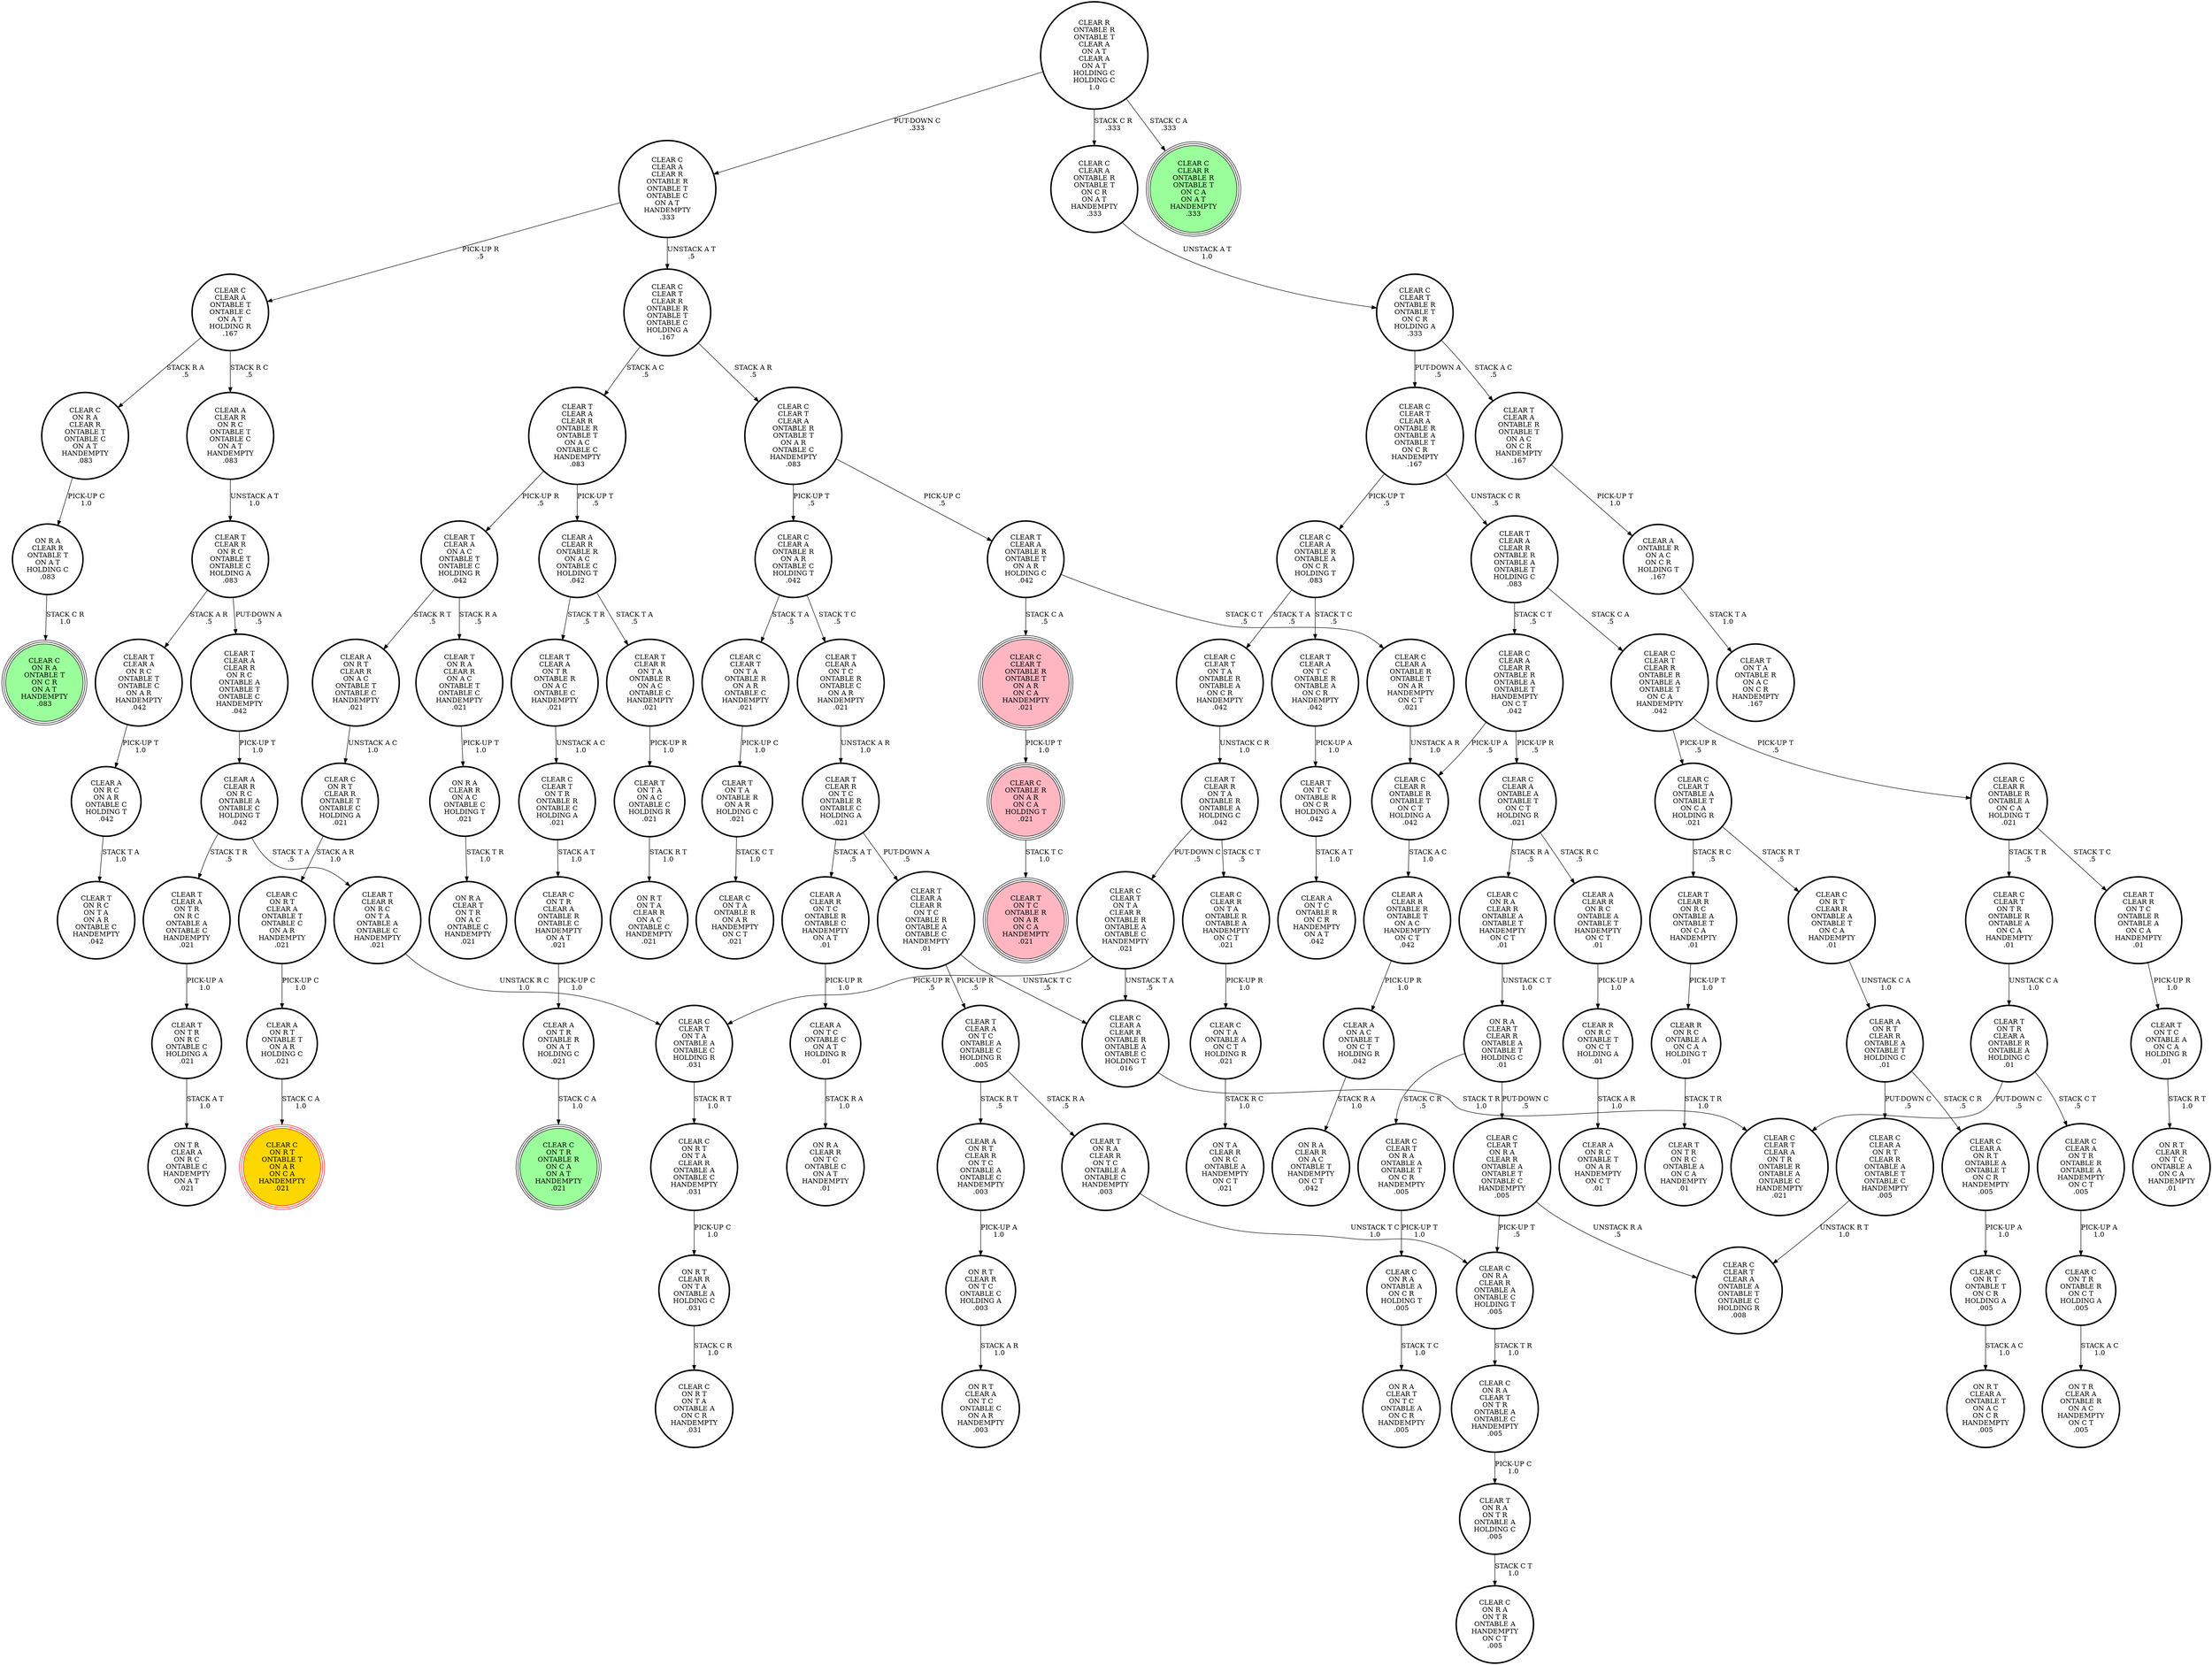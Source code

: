 digraph {
"CLEAR T\nON T A\nONTABLE R\nON A R\nHOLDING C\n.021\n" -> "CLEAR C\nON T A\nONTABLE R\nON A R\nHANDEMPTY\nON C T\n.021\n"[label="STACK C T\n1.0\n"];
"CLEAR C\nCLEAR A\nONTABLE R\nON A R\nONTABLE C\nHOLDING T\n.042\n" -> "CLEAR T\nCLEAR A\nON T C\nONTABLE R\nONTABLE C\nON A R\nHANDEMPTY\n.021\n"[label="STACK T C\n.5\n"];
"CLEAR C\nCLEAR A\nONTABLE R\nON A R\nONTABLE C\nHOLDING T\n.042\n" -> "CLEAR C\nCLEAR T\nON T A\nONTABLE R\nON A R\nONTABLE C\nHANDEMPTY\n.021\n"[label="STACK T A\n.5\n"];
"CLEAR C\nCLEAR T\nCLEAR R\nONTABLE R\nONTABLE A\nONTABLE T\nON C A\nHANDEMPTY\n.042\n" -> "CLEAR C\nCLEAR R\nONTABLE R\nONTABLE A\nON C A\nHOLDING T\n.021\n"[label="PICK-UP T\n.5\n"];
"CLEAR C\nCLEAR T\nCLEAR R\nONTABLE R\nONTABLE A\nONTABLE T\nON C A\nHANDEMPTY\n.042\n" -> "CLEAR C\nCLEAR T\nONTABLE A\nONTABLE T\nON C A\nHOLDING R\n.021\n"[label="PICK-UP R\n.5\n"];
"CLEAR T\nCLEAR A\nCLEAR R\nONTABLE R\nONTABLE T\nON A C\nONTABLE C\nHANDEMPTY\n.083\n" -> "CLEAR T\nCLEAR A\nON A C\nONTABLE T\nONTABLE C\nHOLDING R\n.042\n"[label="PICK-UP R\n.5\n"];
"CLEAR T\nCLEAR A\nCLEAR R\nONTABLE R\nONTABLE T\nON A C\nONTABLE C\nHANDEMPTY\n.083\n" -> "CLEAR A\nCLEAR R\nONTABLE R\nON A C\nONTABLE C\nHOLDING T\n.042\n"[label="PICK-UP T\n.5\n"];
"CLEAR T\nCLEAR A\nCLEAR R\nON R C\nONTABLE A\nONTABLE T\nONTABLE C\nHANDEMPTY\n.042\n" -> "CLEAR A\nCLEAR R\nON R C\nONTABLE A\nONTABLE C\nHOLDING T\n.042\n"[label="PICK-UP T\n1.0\n"];
"CLEAR T\nCLEAR A\nON T C\nONTABLE R\nONTABLE C\nON A R\nHANDEMPTY\n.021\n" -> "CLEAR T\nCLEAR R\nON T C\nONTABLE R\nONTABLE C\nHOLDING A\n.021\n"[label="UNSTACK A R\n1.0\n"];
"CLEAR C\nCLEAR A\nCLEAR R\nONTABLE R\nONTABLE A\nONTABLE T\nHANDEMPTY\nON C T\n.042\n" -> "CLEAR C\nCLEAR A\nONTABLE A\nONTABLE T\nON C T\nHOLDING R\n.021\n"[label="PICK-UP R\n.5\n"];
"CLEAR C\nCLEAR A\nCLEAR R\nONTABLE R\nONTABLE A\nONTABLE T\nHANDEMPTY\nON C T\n.042\n" -> "CLEAR C\nCLEAR R\nONTABLE R\nONTABLE T\nON C T\nHOLDING A\n.042\n"[label="PICK-UP A\n.5\n"];
"CLEAR T\nON R A\nCLEAR R\nON A C\nONTABLE T\nONTABLE C\nHANDEMPTY\n.021\n" -> "ON R A\nCLEAR R\nON A C\nONTABLE C\nHOLDING T\n.021\n"[label="PICK-UP T\n1.0\n"];
"CLEAR C\nCLEAR A\nON T R\nONTABLE R\nONTABLE A\nHANDEMPTY\nON C T\n.005\n" -> "CLEAR C\nON T R\nONTABLE R\nON C T\nHOLDING A\n.005\n"[label="PICK-UP A\n1.0\n"];
"CLEAR C\nCLEAR T\nON T R\nONTABLE R\nONTABLE C\nHOLDING A\n.021\n" -> "CLEAR C\nON T R\nCLEAR A\nONTABLE R\nONTABLE C\nHANDEMPTY\nON A T\n.021\n"[label="STACK A T\n1.0\n"];
"CLEAR C\nON R T\nCLEAR R\nONTABLE T\nONTABLE C\nHOLDING A\n.021\n" -> "CLEAR C\nON R T\nCLEAR A\nONTABLE T\nONTABLE C\nON A R\nHANDEMPTY\n.021\n"[label="STACK A R\n1.0\n"];
"CLEAR T\nCLEAR A\nON A C\nONTABLE T\nONTABLE C\nHOLDING R\n.042\n" -> "CLEAR T\nON R A\nCLEAR R\nON A C\nONTABLE T\nONTABLE C\nHANDEMPTY\n.021\n"[label="STACK R A\n.5\n"];
"CLEAR T\nCLEAR A\nON A C\nONTABLE T\nONTABLE C\nHOLDING R\n.042\n" -> "CLEAR A\nON R T\nCLEAR R\nON A C\nONTABLE T\nONTABLE C\nHANDEMPTY\n.021\n"[label="STACK R T\n.5\n"];
"CLEAR C\nCLEAR T\nCLEAR R\nONTABLE R\nONTABLE T\nONTABLE C\nHOLDING A\n.167\n" -> "CLEAR T\nCLEAR A\nCLEAR R\nONTABLE R\nONTABLE T\nON A C\nONTABLE C\nHANDEMPTY\n.083\n"[label="STACK A C\n.5\n"];
"CLEAR C\nCLEAR T\nCLEAR R\nONTABLE R\nONTABLE T\nONTABLE C\nHOLDING A\n.167\n" -> "CLEAR C\nCLEAR T\nCLEAR A\nONTABLE R\nONTABLE T\nON A R\nONTABLE C\nHANDEMPTY\n.083\n"[label="STACK A R\n.5\n"];
"CLEAR R\nONTABLE R\nONTABLE T\nCLEAR A\nON A T\nCLEAR A\nON A T\nHOLDING C\nHOLDING C\n1.0\n" -> "CLEAR C\nCLEAR R\nONTABLE R\nONTABLE T\nON C A\nON A T\nHANDEMPTY\n.333\n"[label="STACK C A\n.333\n"];
"CLEAR R\nONTABLE R\nONTABLE T\nCLEAR A\nON A T\nCLEAR A\nON A T\nHOLDING C\nHOLDING C\n1.0\n" -> "CLEAR C\nCLEAR A\nCLEAR R\nONTABLE R\nONTABLE T\nONTABLE C\nON A T\nHANDEMPTY\n.333\n"[label="PUT-DOWN C\n.333\n"];
"CLEAR R\nONTABLE R\nONTABLE T\nCLEAR A\nON A T\nCLEAR A\nON A T\nHOLDING C\nHOLDING C\n1.0\n" -> "CLEAR C\nCLEAR A\nONTABLE R\nONTABLE T\nON C R\nON A T\nHANDEMPTY\n.333\n"[label="STACK C R\n.333\n"];
"CLEAR A\nON R T\nCLEAR R\nON A C\nONTABLE T\nONTABLE C\nHANDEMPTY\n.021\n" -> "CLEAR C\nON R T\nCLEAR R\nONTABLE T\nONTABLE C\nHOLDING A\n.021\n"[label="UNSTACK A C\n1.0\n"];
"CLEAR C\nCLEAR T\nONTABLE R\nONTABLE T\nON A R\nON C A\nHANDEMPTY\n.021\n" -> "CLEAR C\nONTABLE R\nON A R\nON C A\nHOLDING T\n.021\n"[label="PICK-UP T\n1.0\n"];
"CLEAR T\nCLEAR A\nON T C\nONTABLE R\nONTABLE A\nON C R\nHANDEMPTY\n.042\n" -> "CLEAR T\nON T C\nONTABLE R\nON C R\nHOLDING A\n.042\n"[label="PICK-UP A\n1.0\n"];
"CLEAR A\nON A C\nONTABLE T\nON C T\nHOLDING R\n.042\n" -> "ON R A\nCLEAR R\nON A C\nONTABLE T\nHANDEMPTY\nON C T\n.042\n"[label="STACK R A\n1.0\n"];
"CLEAR C\nCLEAR T\nON T A\nONTABLE R\nONTABLE A\nON C R\nHANDEMPTY\n.042\n" -> "CLEAR T\nCLEAR R\nON T A\nONTABLE R\nONTABLE A\nHOLDING C\n.042\n"[label="UNSTACK C R\n1.0\n"];
"CLEAR A\nON R C\nON A R\nONTABLE C\nHOLDING T\n.042\n" -> "CLEAR T\nON R C\nON T A\nON A R\nONTABLE C\nHANDEMPTY\n.042\n"[label="STACK T A\n1.0\n"];
"CLEAR C\nCLEAR T\nONTABLE A\nONTABLE T\nON C A\nHOLDING R\n.021\n" -> "CLEAR C\nON R T\nCLEAR R\nONTABLE A\nONTABLE T\nON C A\nHANDEMPTY\n.01\n"[label="STACK R T\n.5\n"];
"CLEAR C\nCLEAR T\nONTABLE A\nONTABLE T\nON C A\nHOLDING R\n.021\n" -> "CLEAR T\nCLEAR R\nON R C\nONTABLE A\nONTABLE T\nON C A\nHANDEMPTY\n.01\n"[label="STACK R C\n.5\n"];
"CLEAR T\nCLEAR A\nON T R\nONTABLE R\nON A C\nONTABLE C\nHANDEMPTY\n.021\n" -> "CLEAR C\nCLEAR T\nON T R\nONTABLE R\nONTABLE C\nHOLDING A\n.021\n"[label="UNSTACK A C\n1.0\n"];
"CLEAR T\nCLEAR R\nON R C\nON T A\nONTABLE A\nONTABLE C\nHANDEMPTY\n.021\n" -> "CLEAR C\nCLEAR T\nON T A\nONTABLE A\nONTABLE C\nHOLDING R\n.031\n"[label="UNSTACK R C\n1.0\n"];
"CLEAR C\nCLEAR R\nONTABLE R\nONTABLE A\nON C A\nHOLDING T\n.021\n" -> "CLEAR C\nCLEAR T\nON T R\nONTABLE R\nONTABLE A\nON C A\nHANDEMPTY\n.01\n"[label="STACK T R\n.5\n"];
"CLEAR C\nCLEAR R\nONTABLE R\nONTABLE A\nON C A\nHOLDING T\n.021\n" -> "CLEAR T\nCLEAR R\nON T C\nONTABLE R\nONTABLE A\nON C A\nHANDEMPTY\n.01\n"[label="STACK T C\n.5\n"];
"CLEAR C\nCLEAR A\nONTABLE A\nONTABLE T\nON C T\nHOLDING R\n.021\n" -> "CLEAR C\nON R A\nCLEAR R\nONTABLE A\nONTABLE T\nHANDEMPTY\nON C T\n.01\n"[label="STACK R A\n.5\n"];
"CLEAR C\nCLEAR A\nONTABLE A\nONTABLE T\nON C T\nHOLDING R\n.021\n" -> "CLEAR A\nCLEAR R\nON R C\nONTABLE A\nONTABLE T\nHANDEMPTY\nON C T\n.01\n"[label="STACK R C\n.5\n"];
"CLEAR T\nON R A\nCLEAR R\nON T C\nONTABLE A\nONTABLE C\nHANDEMPTY\n.003\n" -> "CLEAR C\nON R A\nCLEAR R\nONTABLE A\nONTABLE C\nHOLDING T\n.005\n"[label="UNSTACK T C\n1.0\n"];
"CLEAR A\nCLEAR R\nON T C\nONTABLE R\nONTABLE C\nHANDEMPTY\nON A T\n.01\n" -> "CLEAR A\nON T C\nONTABLE C\nON A T\nHOLDING R\n.01\n"[label="PICK-UP R\n1.0\n"];
"CLEAR C\nON R T\nCLEAR R\nONTABLE A\nONTABLE T\nON C A\nHANDEMPTY\n.01\n" -> "CLEAR A\nON R T\nCLEAR R\nONTABLE A\nONTABLE T\nHOLDING C\n.01\n"[label="UNSTACK C A\n1.0\n"];
"CLEAR C\nON R T\nONTABLE T\nON C R\nHOLDING A\n.005\n" -> "ON R T\nCLEAR A\nONTABLE T\nON A C\nON C R\nHANDEMPTY\n.005\n"[label="STACK A C\n1.0\n"];
"CLEAR C\nCLEAR A\nON R T\nONTABLE A\nONTABLE T\nON C R\nHANDEMPTY\n.005\n" -> "CLEAR C\nON R T\nONTABLE T\nON C R\nHOLDING A\n.005\n"[label="PICK-UP A\n1.0\n"];
"CLEAR T\nCLEAR R\nON T A\nONTABLE R\nON A C\nONTABLE C\nHANDEMPTY\n.021\n" -> "CLEAR T\nON T A\nON A C\nONTABLE C\nHOLDING R\n.021\n"[label="PICK-UP R\n1.0\n"];
"CLEAR A\nCLEAR R\nONTABLE R\nONTABLE T\nON A C\nHANDEMPTY\nON C T\n.042\n" -> "CLEAR A\nON A C\nONTABLE T\nON C T\nHOLDING R\n.042\n"[label="PICK-UP R\n1.0\n"];
"CLEAR R\nON R C\nONTABLE T\nON C T\nHOLDING A\n.01\n" -> "CLEAR A\nON R C\nONTABLE T\nON A R\nHANDEMPTY\nON C T\n.01\n"[label="STACK A R\n1.0\n"];
"CLEAR C\nON T R\nONTABLE R\nON C T\nHOLDING A\n.005\n" -> "ON T R\nCLEAR A\nONTABLE R\nON A C\nHANDEMPTY\nON C T\n.005\n"[label="STACK A C\n1.0\n"];
"CLEAR A\nCLEAR R\nONTABLE R\nON A C\nONTABLE C\nHOLDING T\n.042\n" -> "CLEAR T\nCLEAR A\nON T R\nONTABLE R\nON A C\nONTABLE C\nHANDEMPTY\n.021\n"[label="STACK T R\n.5\n"];
"CLEAR A\nCLEAR R\nONTABLE R\nON A C\nONTABLE C\nHOLDING T\n.042\n" -> "CLEAR T\nCLEAR R\nON T A\nONTABLE R\nON A C\nONTABLE C\nHANDEMPTY\n.021\n"[label="STACK T A\n.5\n"];
"CLEAR T\nCLEAR R\nON R C\nONTABLE A\nONTABLE T\nON C A\nHANDEMPTY\n.01\n" -> "CLEAR R\nON R C\nONTABLE A\nON C A\nHOLDING T\n.01\n"[label="PICK-UP T\n1.0\n"];
"CLEAR C\nCLEAR R\nON T A\nONTABLE R\nONTABLE A\nHANDEMPTY\nON C T\n.021\n" -> "CLEAR C\nON T A\nONTABLE A\nON C T\nHOLDING R\n.021\n"[label="PICK-UP R\n1.0\n"];
"CLEAR A\nCLEAR R\nON R C\nONTABLE A\nONTABLE C\nHOLDING T\n.042\n" -> "CLEAR T\nCLEAR A\nON T R\nON R C\nONTABLE A\nONTABLE C\nHANDEMPTY\n.021\n"[label="STACK T R\n.5\n"];
"CLEAR A\nCLEAR R\nON R C\nONTABLE A\nONTABLE C\nHOLDING T\n.042\n" -> "CLEAR T\nCLEAR R\nON R C\nON T A\nONTABLE A\nONTABLE C\nHANDEMPTY\n.021\n"[label="STACK T A\n.5\n"];
"CLEAR T\nCLEAR R\nON T A\nONTABLE R\nONTABLE A\nHOLDING C\n.042\n" -> "CLEAR C\nCLEAR T\nON T A\nCLEAR R\nONTABLE R\nONTABLE A\nONTABLE C\nHANDEMPTY\n.021\n"[label="PUT-DOWN C\n.5\n"];
"CLEAR T\nCLEAR R\nON T A\nONTABLE R\nONTABLE A\nHOLDING C\n.042\n" -> "CLEAR C\nCLEAR R\nON T A\nONTABLE R\nONTABLE A\nHANDEMPTY\nON C T\n.021\n"[label="STACK C T\n.5\n"];
"CLEAR C\nCLEAR R\nONTABLE R\nONTABLE T\nON C T\nHOLDING A\n.042\n" -> "CLEAR A\nCLEAR R\nONTABLE R\nONTABLE T\nON A C\nHANDEMPTY\nON C T\n.042\n"[label="STACK A C\n1.0\n"];
"CLEAR A\nONTABLE R\nON A C\nON C R\nHOLDING T\n.167\n" -> "CLEAR T\nON T A\nONTABLE R\nON A C\nON C R\nHANDEMPTY\n.167\n"[label="STACK T A\n1.0\n"];
"CLEAR T\nCLEAR R\nON T C\nONTABLE R\nONTABLE A\nON C A\nHANDEMPTY\n.01\n" -> "CLEAR T\nON T C\nONTABLE A\nON C A\nHOLDING R\n.01\n"[label="PICK-UP R\n1.0\n"];
"CLEAR C\nCLEAR A\nCLEAR R\nONTABLE R\nONTABLE A\nONTABLE C\nHOLDING T\n.016\n" -> "CLEAR C\nCLEAR T\nCLEAR A\nON T R\nONTABLE R\nONTABLE A\nONTABLE C\nHANDEMPTY\n.021\n"[label="STACK T R\n1.0\n"];
"CLEAR T\nON R A\nON T R\nONTABLE A\nHOLDING C\n.005\n" -> "CLEAR C\nON R A\nON T R\nONTABLE A\nHANDEMPTY\nON C T\n.005\n"[label="STACK C T\n1.0\n"];
"CLEAR C\nCLEAR T\nON T A\nONTABLE A\nONTABLE C\nHOLDING R\n.031\n" -> "CLEAR C\nON R T\nON T A\nCLEAR R\nONTABLE A\nONTABLE C\nHANDEMPTY\n.031\n"[label="STACK R T\n1.0\n"];
"CLEAR C\nCLEAR T\nON T A\nONTABLE R\nON A R\nONTABLE C\nHANDEMPTY\n.021\n" -> "CLEAR T\nON T A\nONTABLE R\nON A R\nHOLDING C\n.021\n"[label="PICK-UP C\n1.0\n"];
"CLEAR C\nCLEAR T\nON R A\nCLEAR R\nONTABLE A\nONTABLE T\nONTABLE C\nHANDEMPTY\n.005\n" -> "CLEAR C\nON R A\nCLEAR R\nONTABLE A\nONTABLE C\nHOLDING T\n.005\n"[label="PICK-UP T\n.5\n"];
"CLEAR C\nCLEAR T\nON R A\nCLEAR R\nONTABLE A\nONTABLE T\nONTABLE C\nHANDEMPTY\n.005\n" -> "CLEAR C\nCLEAR T\nCLEAR A\nONTABLE A\nONTABLE T\nONTABLE C\nHOLDING R\n.008\n"[label="UNSTACK R A\n.5\n"];
"CLEAR C\nCLEAR T\nON T A\nCLEAR R\nONTABLE R\nONTABLE A\nONTABLE C\nHANDEMPTY\n.021\n" -> "CLEAR C\nCLEAR T\nON T A\nONTABLE A\nONTABLE C\nHOLDING R\n.031\n"[label="PICK-UP R\n.5\n"];
"CLEAR C\nCLEAR T\nON T A\nCLEAR R\nONTABLE R\nONTABLE A\nONTABLE C\nHANDEMPTY\n.021\n" -> "CLEAR C\nCLEAR A\nCLEAR R\nONTABLE R\nONTABLE A\nONTABLE C\nHOLDING T\n.016\n"[label="UNSTACK T A\n.5\n"];
"CLEAR T\nON T R\nON R C\nONTABLE C\nHOLDING A\n.021\n" -> "ON T R\nCLEAR A\nON R C\nONTABLE C\nHANDEMPTY\nON A T\n.021\n"[label="STACK A T\n1.0\n"];
"CLEAR C\nON R A\nCLEAR T\nON T R\nONTABLE A\nONTABLE C\nHANDEMPTY\n.005\n" -> "CLEAR T\nON R A\nON T R\nONTABLE A\nHOLDING C\n.005\n"[label="PICK-UP C\n1.0\n"];
"CLEAR C\nCLEAR T\nON R A\nONTABLE A\nONTABLE T\nON C R\nHANDEMPTY\n.005\n" -> "CLEAR C\nON R A\nONTABLE A\nON C R\nHOLDING T\n.005\n"[label="PICK-UP T\n1.0\n"];
"CLEAR C\nON T A\nONTABLE A\nON C T\nHOLDING R\n.021\n" -> "ON T A\nCLEAR R\nON R C\nONTABLE A\nHANDEMPTY\nON C T\n.021\n"[label="STACK R C\n1.0\n"];
"CLEAR A\nCLEAR R\nON R C\nONTABLE T\nONTABLE C\nON A T\nHANDEMPTY\n.083\n" -> "CLEAR T\nCLEAR R\nON R C\nONTABLE T\nONTABLE C\nHOLDING A\n.083\n"[label="UNSTACK A T\n1.0\n"];
"CLEAR T\nCLEAR A\nONTABLE R\nONTABLE T\nON A C\nON C R\nHANDEMPTY\n.167\n" -> "CLEAR A\nONTABLE R\nON A C\nON C R\nHOLDING T\n.167\n"[label="PICK-UP T\n1.0\n"];
"CLEAR T\nCLEAR A\nCLEAR R\nON T C\nONTABLE R\nONTABLE A\nONTABLE C\nHANDEMPTY\n.01\n" -> "CLEAR C\nCLEAR A\nCLEAR R\nONTABLE R\nONTABLE A\nONTABLE C\nHOLDING T\n.016\n"[label="UNSTACK T C\n.5\n"];
"CLEAR T\nCLEAR A\nCLEAR R\nON T C\nONTABLE R\nONTABLE A\nONTABLE C\nHANDEMPTY\n.01\n" -> "CLEAR T\nCLEAR A\nON T C\nONTABLE A\nONTABLE C\nHOLDING R\n.005\n"[label="PICK-UP R\n.5\n"];
"CLEAR T\nON T R\nCLEAR A\nONTABLE R\nONTABLE A\nHOLDING C\n.01\n" -> "CLEAR C\nCLEAR T\nCLEAR A\nON T R\nONTABLE R\nONTABLE A\nONTABLE C\nHANDEMPTY\n.021\n"[label="PUT-DOWN C\n.5\n"];
"CLEAR T\nON T R\nCLEAR A\nONTABLE R\nONTABLE A\nHOLDING C\n.01\n" -> "CLEAR C\nCLEAR A\nON T R\nONTABLE R\nONTABLE A\nHANDEMPTY\nON C T\n.005\n"[label="STACK C T\n.5\n"];
"CLEAR A\nCLEAR R\nON R C\nONTABLE A\nONTABLE T\nHANDEMPTY\nON C T\n.01\n" -> "CLEAR R\nON R C\nONTABLE T\nON C T\nHOLDING A\n.01\n"[label="PICK-UP A\n1.0\n"];
"CLEAR T\nCLEAR A\nONTABLE R\nONTABLE T\nON A R\nHOLDING C\n.042\n" -> "CLEAR C\nCLEAR T\nONTABLE R\nONTABLE T\nON A R\nON C A\nHANDEMPTY\n.021\n"[label="STACK C A\n.5\n"];
"CLEAR T\nCLEAR A\nONTABLE R\nONTABLE T\nON A R\nHOLDING C\n.042\n" -> "CLEAR C\nCLEAR A\nONTABLE R\nONTABLE T\nON A R\nHANDEMPTY\nON C T\n.021\n"[label="STACK C T\n.5\n"];
"CLEAR T\nCLEAR R\nON R C\nONTABLE T\nONTABLE C\nHOLDING A\n.083\n" -> "CLEAR T\nCLEAR A\nCLEAR R\nON R C\nONTABLE A\nONTABLE T\nONTABLE C\nHANDEMPTY\n.042\n"[label="PUT-DOWN A\n.5\n"];
"CLEAR T\nCLEAR R\nON R C\nONTABLE T\nONTABLE C\nHOLDING A\n.083\n" -> "CLEAR T\nCLEAR A\nON R C\nONTABLE T\nONTABLE C\nON A R\nHANDEMPTY\n.042\n"[label="STACK A R\n.5\n"];
"CLEAR C\nON R T\nCLEAR A\nONTABLE T\nONTABLE C\nON A R\nHANDEMPTY\n.021\n" -> "CLEAR A\nON R T\nONTABLE T\nON A R\nHOLDING C\n.021\n"[label="PICK-UP C\n1.0\n"];
"ON R T\nCLEAR R\nON T C\nONTABLE C\nHOLDING A\n.003\n" -> "ON R T\nCLEAR A\nON T C\nONTABLE C\nON A R\nHANDEMPTY\n.003\n"[label="STACK A R\n1.0\n"];
"ON R A\nCLEAR T\nCLEAR R\nONTABLE A\nONTABLE T\nHOLDING C\n.01\n" -> "CLEAR C\nCLEAR T\nON R A\nONTABLE A\nONTABLE T\nON C R\nHANDEMPTY\n.005\n"[label="STACK C R\n.5\n"];
"ON R A\nCLEAR T\nCLEAR R\nONTABLE A\nONTABLE T\nHOLDING C\n.01\n" -> "CLEAR C\nCLEAR T\nON R A\nCLEAR R\nONTABLE A\nONTABLE T\nONTABLE C\nHANDEMPTY\n.005\n"[label="PUT-DOWN C\n.5\n"];
"CLEAR C\nCLEAR T\nONTABLE R\nONTABLE T\nON C R\nHOLDING A\n.333\n" -> "CLEAR T\nCLEAR A\nONTABLE R\nONTABLE T\nON A C\nON C R\nHANDEMPTY\n.167\n"[label="STACK A C\n.5\n"];
"CLEAR C\nCLEAR T\nONTABLE R\nONTABLE T\nON C R\nHOLDING A\n.333\n" -> "CLEAR C\nCLEAR T\nCLEAR A\nONTABLE R\nONTABLE A\nONTABLE T\nON C R\nHANDEMPTY\n.167\n"[label="PUT-DOWN A\n.5\n"];
"CLEAR T\nON T A\nON A C\nONTABLE C\nHOLDING R\n.021\n" -> "ON R T\nON T A\nCLEAR R\nON A C\nONTABLE C\nHANDEMPTY\n.021\n"[label="STACK R T\n1.0\n"];
"CLEAR T\nCLEAR R\nON T C\nONTABLE R\nONTABLE C\nHOLDING A\n.021\n" -> "CLEAR T\nCLEAR A\nCLEAR R\nON T C\nONTABLE R\nONTABLE A\nONTABLE C\nHANDEMPTY\n.01\n"[label="PUT-DOWN A\n.5\n"];
"CLEAR T\nCLEAR R\nON T C\nONTABLE R\nONTABLE C\nHOLDING A\n.021\n" -> "CLEAR A\nCLEAR R\nON T C\nONTABLE R\nONTABLE C\nHANDEMPTY\nON A T\n.01\n"[label="STACK A T\n.5\n"];
"CLEAR A\nON T C\nONTABLE C\nON A T\nHOLDING R\n.01\n" -> "ON R A\nCLEAR R\nON T C\nONTABLE C\nON A T\nHANDEMPTY\n.01\n"[label="STACK R A\n1.0\n"];
"CLEAR C\nON T R\nCLEAR A\nONTABLE R\nONTABLE C\nHANDEMPTY\nON A T\n.021\n" -> "CLEAR A\nON T R\nONTABLE R\nON A T\nHOLDING C\n.021\n"[label="PICK-UP C\n1.0\n"];
"CLEAR C\nCLEAR A\nONTABLE R\nONTABLE A\nON C R\nHOLDING T\n.083\n" -> "CLEAR T\nCLEAR A\nON T C\nONTABLE R\nONTABLE A\nON C R\nHANDEMPTY\n.042\n"[label="STACK T C\n.5\n"];
"CLEAR C\nCLEAR A\nONTABLE R\nONTABLE A\nON C R\nHOLDING T\n.083\n" -> "CLEAR C\nCLEAR T\nON T A\nONTABLE R\nONTABLE A\nON C R\nHANDEMPTY\n.042\n"[label="STACK T A\n.5\n"];
"CLEAR C\nCLEAR A\nONTABLE R\nONTABLE T\nON C R\nON A T\nHANDEMPTY\n.333\n" -> "CLEAR C\nCLEAR T\nONTABLE R\nONTABLE T\nON C R\nHOLDING A\n.333\n"[label="UNSTACK A T\n1.0\n"];
"CLEAR C\nCLEAR A\nONTABLE T\nONTABLE C\nON A T\nHOLDING R\n.167\n" -> "CLEAR C\nON R A\nCLEAR R\nONTABLE T\nONTABLE C\nON A T\nHANDEMPTY\n.083\n"[label="STACK R A\n.5\n"];
"CLEAR C\nCLEAR A\nONTABLE T\nONTABLE C\nON A T\nHOLDING R\n.167\n" -> "CLEAR A\nCLEAR R\nON R C\nONTABLE T\nONTABLE C\nON A T\nHANDEMPTY\n.083\n"[label="STACK R C\n.5\n"];
"CLEAR T\nCLEAR A\nON T R\nON R C\nONTABLE A\nONTABLE C\nHANDEMPTY\n.021\n" -> "CLEAR T\nON T R\nON R C\nONTABLE C\nHOLDING A\n.021\n"[label="PICK-UP A\n1.0\n"];
"ON R A\nCLEAR R\nONTABLE T\nON A T\nHOLDING C\n.083\n" -> "CLEAR C\nON R A\nONTABLE T\nON C R\nON A T\nHANDEMPTY\n.083\n"[label="STACK C R\n1.0\n"];
"CLEAR R\nON R C\nONTABLE A\nON C A\nHOLDING T\n.01\n" -> "CLEAR T\nON T R\nON R C\nONTABLE A\nON C A\nHANDEMPTY\n.01\n"[label="STACK T R\n1.0\n"];
"CLEAR C\nONTABLE R\nON A R\nON C A\nHOLDING T\n.021\n" -> "CLEAR T\nON T C\nONTABLE R\nON A R\nON C A\nHANDEMPTY\n.021\n"[label="STACK T C\n1.0\n"];
"CLEAR C\nON R A\nCLEAR R\nONTABLE A\nONTABLE C\nHOLDING T\n.005\n" -> "CLEAR C\nON R A\nCLEAR T\nON T R\nONTABLE A\nONTABLE C\nHANDEMPTY\n.005\n"[label="STACK T R\n1.0\n"];
"CLEAR C\nON R A\nCLEAR R\nONTABLE A\nONTABLE T\nHANDEMPTY\nON C T\n.01\n" -> "ON R A\nCLEAR T\nCLEAR R\nONTABLE A\nONTABLE T\nHOLDING C\n.01\n"[label="UNSTACK C T\n1.0\n"];
"CLEAR C\nCLEAR T\nCLEAR A\nONTABLE R\nONTABLE T\nON A R\nONTABLE C\nHANDEMPTY\n.083\n" -> "CLEAR C\nCLEAR A\nONTABLE R\nON A R\nONTABLE C\nHOLDING T\n.042\n"[label="PICK-UP T\n.5\n"];
"CLEAR C\nCLEAR T\nCLEAR A\nONTABLE R\nONTABLE T\nON A R\nONTABLE C\nHANDEMPTY\n.083\n" -> "CLEAR T\nCLEAR A\nONTABLE R\nONTABLE T\nON A R\nHOLDING C\n.042\n"[label="PICK-UP C\n.5\n"];
"CLEAR A\nON R T\nCLEAR R\nONTABLE A\nONTABLE T\nHOLDING C\n.01\n" -> "CLEAR C\nCLEAR A\nON R T\nONTABLE A\nONTABLE T\nON C R\nHANDEMPTY\n.005\n"[label="STACK C R\n.5\n"];
"CLEAR A\nON R T\nCLEAR R\nONTABLE A\nONTABLE T\nHOLDING C\n.01\n" -> "CLEAR C\nCLEAR A\nON R T\nCLEAR R\nONTABLE A\nONTABLE T\nONTABLE C\nHANDEMPTY\n.005\n"[label="PUT-DOWN C\n.5\n"];
"CLEAR C\nCLEAR A\nON R T\nCLEAR R\nONTABLE A\nONTABLE T\nONTABLE C\nHANDEMPTY\n.005\n" -> "CLEAR C\nCLEAR T\nCLEAR A\nONTABLE A\nONTABLE T\nONTABLE C\nHOLDING R\n.008\n"[label="UNSTACK R T\n1.0\n"];
"CLEAR A\nON R T\nONTABLE T\nON A R\nHOLDING C\n.021\n" -> "CLEAR C\nON R T\nONTABLE T\nON A R\nON C A\nHANDEMPTY\n.021\n"[label="STACK C A\n1.0\n"];
"CLEAR A\nON R T\nCLEAR R\nON T C\nONTABLE A\nONTABLE C\nHANDEMPTY\n.003\n" -> "ON R T\nCLEAR R\nON T C\nONTABLE C\nHOLDING A\n.003\n"[label="PICK-UP A\n1.0\n"];
"CLEAR C\nCLEAR A\nONTABLE R\nONTABLE T\nON A R\nHANDEMPTY\nON C T\n.021\n" -> "CLEAR C\nCLEAR R\nONTABLE R\nONTABLE T\nON C T\nHOLDING A\n.042\n"[label="UNSTACK A R\n1.0\n"];
"CLEAR A\nON T R\nONTABLE R\nON A T\nHOLDING C\n.021\n" -> "CLEAR C\nON T R\nONTABLE R\nON C A\nON A T\nHANDEMPTY\n.021\n"[label="STACK C A\n1.0\n"];
"ON R T\nCLEAR R\nON T A\nONTABLE A\nHOLDING C\n.031\n" -> "CLEAR C\nON R T\nON T A\nONTABLE A\nON C R\nHANDEMPTY\n.031\n"[label="STACK C R\n1.0\n"];
"CLEAR C\nCLEAR A\nCLEAR R\nONTABLE R\nONTABLE T\nONTABLE C\nON A T\nHANDEMPTY\n.333\n" -> "CLEAR C\nCLEAR A\nONTABLE T\nONTABLE C\nON A T\nHOLDING R\n.167\n"[label="PICK-UP R\n.5\n"];
"CLEAR C\nCLEAR A\nCLEAR R\nONTABLE R\nONTABLE T\nONTABLE C\nON A T\nHANDEMPTY\n.333\n" -> "CLEAR C\nCLEAR T\nCLEAR R\nONTABLE R\nONTABLE T\nONTABLE C\nHOLDING A\n.167\n"[label="UNSTACK A T\n.5\n"];
"CLEAR C\nON R T\nON T A\nCLEAR R\nONTABLE A\nONTABLE C\nHANDEMPTY\n.031\n" -> "ON R T\nCLEAR R\nON T A\nONTABLE A\nHOLDING C\n.031\n"[label="PICK-UP C\n1.0\n"];
"CLEAR T\nON T C\nONTABLE R\nON C R\nHOLDING A\n.042\n" -> "CLEAR A\nON T C\nONTABLE R\nON C R\nHANDEMPTY\nON A T\n.042\n"[label="STACK A T\n1.0\n"];
"CLEAR C\nON R A\nCLEAR R\nONTABLE T\nONTABLE C\nON A T\nHANDEMPTY\n.083\n" -> "ON R A\nCLEAR R\nONTABLE T\nON A T\nHOLDING C\n.083\n"[label="PICK-UP C\n1.0\n"];
"CLEAR T\nCLEAR A\nON T C\nONTABLE A\nONTABLE C\nHOLDING R\n.005\n" -> "CLEAR T\nON R A\nCLEAR R\nON T C\nONTABLE A\nONTABLE C\nHANDEMPTY\n.003\n"[label="STACK R A\n.5\n"];
"CLEAR T\nCLEAR A\nON T C\nONTABLE A\nONTABLE C\nHOLDING R\n.005\n" -> "CLEAR A\nON R T\nCLEAR R\nON T C\nONTABLE A\nONTABLE C\nHANDEMPTY\n.003\n"[label="STACK R T\n.5\n"];
"CLEAR C\nON R A\nONTABLE A\nON C R\nHOLDING T\n.005\n" -> "ON R A\nCLEAR T\nON T C\nONTABLE A\nON C R\nHANDEMPTY\n.005\n"[label="STACK T C\n1.0\n"];
"CLEAR C\nCLEAR T\nCLEAR A\nONTABLE R\nONTABLE A\nONTABLE T\nON C R\nHANDEMPTY\n.167\n" -> "CLEAR C\nCLEAR A\nONTABLE R\nONTABLE A\nON C R\nHOLDING T\n.083\n"[label="PICK-UP T\n.5\n"];
"CLEAR C\nCLEAR T\nCLEAR A\nONTABLE R\nONTABLE A\nONTABLE T\nON C R\nHANDEMPTY\n.167\n" -> "CLEAR T\nCLEAR A\nCLEAR R\nONTABLE R\nONTABLE A\nONTABLE T\nHOLDING C\n.083\n"[label="UNSTACK C R\n.5\n"];
"CLEAR T\nON T C\nONTABLE A\nON C A\nHOLDING R\n.01\n" -> "ON R T\nCLEAR R\nON T C\nONTABLE A\nON C A\nHANDEMPTY\n.01\n"[label="STACK R T\n1.0\n"];
"ON R A\nCLEAR R\nON A C\nONTABLE C\nHOLDING T\n.021\n" -> "ON R A\nCLEAR T\nON T R\nON A C\nONTABLE C\nHANDEMPTY\n.021\n"[label="STACK T R\n1.0\n"];
"CLEAR T\nCLEAR A\nCLEAR R\nONTABLE R\nONTABLE A\nONTABLE T\nHOLDING C\n.083\n" -> "CLEAR C\nCLEAR A\nCLEAR R\nONTABLE R\nONTABLE A\nONTABLE T\nHANDEMPTY\nON C T\n.042\n"[label="STACK C T\n.5\n"];
"CLEAR T\nCLEAR A\nCLEAR R\nONTABLE R\nONTABLE A\nONTABLE T\nHOLDING C\n.083\n" -> "CLEAR C\nCLEAR T\nCLEAR R\nONTABLE R\nONTABLE A\nONTABLE T\nON C A\nHANDEMPTY\n.042\n"[label="STACK C A\n.5\n"];
"CLEAR C\nCLEAR T\nON T R\nONTABLE R\nONTABLE A\nON C A\nHANDEMPTY\n.01\n" -> "CLEAR T\nON T R\nCLEAR A\nONTABLE R\nONTABLE A\nHOLDING C\n.01\n"[label="UNSTACK C A\n1.0\n"];
"CLEAR T\nCLEAR A\nON R C\nONTABLE T\nONTABLE C\nON A R\nHANDEMPTY\n.042\n" -> "CLEAR A\nON R C\nON A R\nONTABLE C\nHOLDING T\n.042\n"[label="PICK-UP T\n1.0\n"];
"ON T A\nCLEAR R\nON R C\nONTABLE A\nHANDEMPTY\nON C T\n.021\n" [shape=circle, penwidth=3];
"CLEAR C\nCLEAR T\nCLEAR A\nONTABLE A\nONTABLE T\nONTABLE C\nHOLDING R\n.008\n" [shape=circle, penwidth=3];
"CLEAR C\nON R T\nONTABLE T\nON A R\nON C A\nHANDEMPTY\n.021\n" [shape=circle, style=filled color=red, fillcolor=gold, peripheries=3];
"CLEAR C\nCLEAR T\nCLEAR A\nON T R\nONTABLE R\nONTABLE A\nONTABLE C\nHANDEMPTY\n.021\n" [shape=circle, penwidth=3];
"CLEAR C\nON R A\nONTABLE T\nON C R\nON A T\nHANDEMPTY\n.083\n" [shape=circle, style=filled, fillcolor=palegreen1, peripheries=3];
"ON T R\nCLEAR A\nON R C\nONTABLE C\nHANDEMPTY\nON A T\n.021\n" [shape=circle, penwidth=3];
"ON R A\nCLEAR R\nON A C\nONTABLE T\nHANDEMPTY\nON C T\n.042\n" [shape=circle, penwidth=3];
"ON R A\nCLEAR T\nON T R\nON A C\nONTABLE C\nHANDEMPTY\n.021\n" [shape=circle, penwidth=3];
"CLEAR T\nON T R\nON R C\nONTABLE A\nON C A\nHANDEMPTY\n.01\n" [shape=circle, penwidth=3];
"ON R T\nCLEAR A\nONTABLE T\nON A C\nON C R\nHANDEMPTY\n.005\n" [shape=circle, penwidth=3];
"ON R T\nCLEAR R\nON T C\nONTABLE A\nON C A\nHANDEMPTY\n.01\n" [shape=circle, penwidth=3];
"CLEAR C\nON R T\nON T A\nONTABLE A\nON C R\nHANDEMPTY\n.031\n" [shape=circle, penwidth=3];
"CLEAR C\nON R A\nON T R\nONTABLE A\nHANDEMPTY\nON C T\n.005\n" [shape=circle, penwidth=3];
"CLEAR A\nON T C\nONTABLE R\nON C R\nHANDEMPTY\nON A T\n.042\n" [shape=circle, penwidth=3];
"ON R A\nCLEAR T\nON T C\nONTABLE A\nON C R\nHANDEMPTY\n.005\n" [shape=circle, penwidth=3];
"CLEAR T\nON T A\nONTABLE R\nON A C\nON C R\nHANDEMPTY\n.167\n" [shape=circle, penwidth=3];
"ON R T\nON T A\nCLEAR R\nON A C\nONTABLE C\nHANDEMPTY\n.021\n" [shape=circle, penwidth=3];
"CLEAR C\nCLEAR R\nONTABLE R\nONTABLE T\nON C A\nON A T\nHANDEMPTY\n.333\n" [shape=circle, style=filled, fillcolor=palegreen1, peripheries=3];
"ON R T\nCLEAR A\nON T C\nONTABLE C\nON A R\nHANDEMPTY\n.003\n" [shape=circle, penwidth=3];
"ON R A\nCLEAR R\nON T C\nONTABLE C\nON A T\nHANDEMPTY\n.01\n" [shape=circle, penwidth=3];
"CLEAR C\nON T A\nONTABLE R\nON A R\nHANDEMPTY\nON C T\n.021\n" [shape=circle, penwidth=3];
"CLEAR C\nON T R\nONTABLE R\nON C A\nON A T\nHANDEMPTY\n.021\n" [shape=circle, style=filled, fillcolor=palegreen1, peripheries=3];
"CLEAR T\nON R C\nON T A\nON A R\nONTABLE C\nHANDEMPTY\n.042\n" [shape=circle, penwidth=3];
"ON T R\nCLEAR A\nONTABLE R\nON A C\nHANDEMPTY\nON C T\n.005\n" [shape=circle, penwidth=3];
"CLEAR T\nON T C\nONTABLE R\nON A R\nON C A\nHANDEMPTY\n.021\n" [shape=circle, style=filled, fillcolor=lightpink, peripheries=3];
"CLEAR A\nON R C\nONTABLE T\nON A R\nHANDEMPTY\nON C T\n.01\n" [shape=circle, penwidth=3];
"CLEAR A\nONTABLE R\nON A C\nON C R\nHOLDING T\n.167\n" [shape=circle, penwidth=3];
"CLEAR T\nCLEAR A\nONTABLE R\nONTABLE T\nON A C\nON C R\nHANDEMPTY\n.167\n" [shape=circle, penwidth=3];
"CLEAR C\nONTABLE R\nON A R\nON C A\nHOLDING T\n.021\n" [shape=circle, style=filled, fillcolor=lightpink, peripheries=3];
"CLEAR A\nCLEAR R\nON R C\nONTABLE T\nONTABLE C\nON A T\nHANDEMPTY\n.083\n" [shape=circle, penwidth=3];
"ON R A\nCLEAR R\nONTABLE T\nON A T\nHOLDING C\n.083\n" [shape=circle, penwidth=3];
"CLEAR A\nON R T\nCLEAR R\nON T C\nONTABLE A\nONTABLE C\nHANDEMPTY\n.003\n" [shape=circle, penwidth=3];
"ON T A\nCLEAR R\nON R C\nONTABLE A\nHANDEMPTY\nON C T\n.021\n" [shape=circle, penwidth=3];
"CLEAR T\nON R A\nCLEAR R\nON T C\nONTABLE A\nONTABLE C\nHANDEMPTY\n.003\n" [shape=circle, penwidth=3];
"CLEAR C\nON R T\nCLEAR A\nONTABLE T\nONTABLE C\nON A R\nHANDEMPTY\n.021\n" [shape=circle, penwidth=3];
"CLEAR C\nCLEAR A\nONTABLE R\nONTABLE T\nON A R\nHANDEMPTY\nON C T\n.021\n" [shape=circle, penwidth=3];
"CLEAR T\nON T R\nCLEAR A\nONTABLE R\nONTABLE A\nHOLDING C\n.01\n" [shape=circle, penwidth=3];
"CLEAR A\nCLEAR R\nON R C\nONTABLE A\nONTABLE C\nHOLDING T\n.042\n" [shape=circle, penwidth=3];
"CLEAR T\nCLEAR A\nON T R\nON R C\nONTABLE A\nONTABLE C\nHANDEMPTY\n.021\n" [shape=circle, penwidth=3];
"CLEAR C\nCLEAR T\nON T A\nCLEAR R\nONTABLE R\nONTABLE A\nONTABLE C\nHANDEMPTY\n.021\n" [shape=circle, penwidth=3];
"CLEAR T\nCLEAR R\nON R C\nONTABLE T\nONTABLE C\nHOLDING A\n.083\n" [shape=circle, penwidth=3];
"CLEAR A\nCLEAR R\nON T C\nONTABLE R\nONTABLE C\nHANDEMPTY\nON A T\n.01\n" [shape=circle, penwidth=3];
"ON R T\nCLEAR R\nON T A\nONTABLE A\nHOLDING C\n.031\n" [shape=circle, penwidth=3];
"CLEAR T\nON T A\nONTABLE R\nON A R\nHOLDING C\n.021\n" [shape=circle, penwidth=3];
"CLEAR C\nCLEAR T\nON T A\nONTABLE R\nONTABLE A\nON C R\nHANDEMPTY\n.042\n" [shape=circle, penwidth=3];
"CLEAR C\nCLEAR T\nONTABLE R\nONTABLE T\nON A R\nON C A\nHANDEMPTY\n.021\n" [shape=circle, style=filled, fillcolor=lightpink, peripheries=3];
"CLEAR T\nCLEAR A\nON T R\nONTABLE R\nON A C\nONTABLE C\nHANDEMPTY\n.021\n" [shape=circle, penwidth=3];
"CLEAR T\nCLEAR A\nCLEAR R\nON R C\nONTABLE A\nONTABLE T\nONTABLE C\nHANDEMPTY\n.042\n" [shape=circle, penwidth=3];
"CLEAR A\nON R T\nCLEAR R\nONTABLE A\nONTABLE T\nHOLDING C\n.01\n" [shape=circle, penwidth=3];
"CLEAR C\nCLEAR T\nCLEAR R\nONTABLE R\nONTABLE T\nONTABLE C\nHOLDING A\n.167\n" [shape=circle, penwidth=3];
"CLEAR C\nON R A\nONTABLE A\nON C R\nHOLDING T\n.005\n" [shape=circle, penwidth=3];
"CLEAR C\nCLEAR T\nCLEAR A\nONTABLE A\nONTABLE T\nONTABLE C\nHOLDING R\n.008\n" [shape=circle, penwidth=3];
"CLEAR C\nON R T\nONTABLE T\nON A R\nON C A\nHANDEMPTY\n.021\n" [shape=circle, style=filled color=red, fillcolor=gold, peripheries=3];
"CLEAR C\nCLEAR T\nON T A\nONTABLE A\nONTABLE C\nHOLDING R\n.031\n" [shape=circle, penwidth=3];
"CLEAR C\nCLEAR T\nCLEAR A\nON T R\nONTABLE R\nONTABLE A\nONTABLE C\nHANDEMPTY\n.021\n" [shape=circle, penwidth=3];
"CLEAR C\nCLEAR T\nONTABLE R\nONTABLE T\nON C R\nHOLDING A\n.333\n" [shape=circle, penwidth=3];
"CLEAR R\nON R C\nONTABLE T\nON C T\nHOLDING A\n.01\n" [shape=circle, penwidth=3];
"CLEAR T\nON R A\nCLEAR R\nON A C\nONTABLE T\nONTABLE C\nHANDEMPTY\n.021\n" [shape=circle, penwidth=3];
"CLEAR C\nCLEAR A\nONTABLE R\nON A R\nONTABLE C\nHOLDING T\n.042\n" [shape=circle, penwidth=3];
"CLEAR C\nON R T\nONTABLE T\nON C R\nHOLDING A\n.005\n" [shape=circle, penwidth=3];
"CLEAR T\nON R A\nON T R\nONTABLE A\nHOLDING C\n.005\n" [shape=circle, penwidth=3];
"CLEAR C\nON R A\nONTABLE T\nON C R\nON A T\nHANDEMPTY\n.083\n" [shape=circle, style=filled, fillcolor=palegreen1, peripheries=3];
"CLEAR C\nCLEAR A\nONTABLE T\nONTABLE C\nON A T\nHOLDING R\n.167\n" [shape=circle, penwidth=3];
"CLEAR C\nON R T\nCLEAR R\nONTABLE T\nONTABLE C\nHOLDING A\n.021\n" [shape=circle, penwidth=3];
"CLEAR T\nCLEAR R\nON R C\nON T A\nONTABLE A\nONTABLE C\nHANDEMPTY\n.021\n" [shape=circle, penwidth=3];
"CLEAR A\nON R T\nCLEAR R\nON A C\nONTABLE T\nONTABLE C\nHANDEMPTY\n.021\n" [shape=circle, penwidth=3];
"CLEAR T\nON T R\nON R C\nONTABLE C\nHOLDING A\n.021\n" [shape=circle, penwidth=3];
"ON R A\nCLEAR T\nCLEAR R\nONTABLE A\nONTABLE T\nHOLDING C\n.01\n" [shape=circle, penwidth=3];
"CLEAR T\nCLEAR R\nON R C\nONTABLE A\nONTABLE T\nON C A\nHANDEMPTY\n.01\n" [shape=circle, penwidth=3];
"CLEAR C\nCLEAR R\nONTABLE R\nONTABLE A\nON C A\nHOLDING T\n.021\n" [shape=circle, penwidth=3];
"CLEAR C\nON R A\nCLEAR R\nONTABLE A\nONTABLE C\nHOLDING T\n.005\n" [shape=circle, penwidth=3];
"CLEAR C\nCLEAR T\nON R A\nCLEAR R\nONTABLE A\nONTABLE T\nONTABLE C\nHANDEMPTY\n.005\n" [shape=circle, penwidth=3];
"CLEAR A\nCLEAR R\nON R C\nONTABLE A\nONTABLE T\nHANDEMPTY\nON C T\n.01\n" [shape=circle, penwidth=3];
"CLEAR C\nCLEAR A\nON R T\nONTABLE A\nONTABLE T\nON C R\nHANDEMPTY\n.005\n" [shape=circle, penwidth=3];
"CLEAR T\nCLEAR R\nON T A\nONTABLE R\nON A C\nONTABLE C\nHANDEMPTY\n.021\n" [shape=circle, penwidth=3];
"ON T R\nCLEAR A\nON R C\nONTABLE C\nHANDEMPTY\nON A T\n.021\n" [shape=circle, penwidth=3];
"CLEAR C\nCLEAR A\nON R T\nCLEAR R\nONTABLE A\nONTABLE T\nONTABLE C\nHANDEMPTY\n.005\n" [shape=circle, penwidth=3];
"ON R A\nCLEAR R\nON A C\nONTABLE T\nHANDEMPTY\nON C T\n.042\n" [shape=circle, penwidth=3];
"CLEAR C\nCLEAR T\nON T R\nONTABLE R\nONTABLE A\nON C A\nHANDEMPTY\n.01\n" [shape=circle, penwidth=3];
"ON R A\nCLEAR T\nON T R\nON A C\nONTABLE C\nHANDEMPTY\n.021\n" [shape=circle, penwidth=3];
"CLEAR T\nON T R\nON R C\nONTABLE A\nON C A\nHANDEMPTY\n.01\n" [shape=circle, penwidth=3];
"CLEAR T\nCLEAR A\nON A C\nONTABLE T\nONTABLE C\nHOLDING R\n.042\n" [shape=circle, penwidth=3];
"CLEAR T\nCLEAR A\nON T C\nONTABLE R\nONTABLE A\nON C R\nHANDEMPTY\n.042\n" [shape=circle, penwidth=3];
"CLEAR C\nON T R\nCLEAR A\nONTABLE R\nONTABLE C\nHANDEMPTY\nON A T\n.021\n" [shape=circle, penwidth=3];
"CLEAR T\nCLEAR R\nON T C\nONTABLE R\nONTABLE A\nON C A\nHANDEMPTY\n.01\n" [shape=circle, penwidth=3];
"CLEAR A\nON R C\nON A R\nONTABLE C\nHOLDING T\n.042\n" [shape=circle, penwidth=3];
"CLEAR T\nCLEAR R\nON T C\nONTABLE R\nONTABLE C\nHOLDING A\n.021\n" [shape=circle, penwidth=3];
"ON R T\nCLEAR A\nONTABLE T\nON A C\nON C R\nHANDEMPTY\n.005\n" [shape=circle, penwidth=3];
"ON R A\nCLEAR R\nON A C\nONTABLE C\nHOLDING T\n.021\n" [shape=circle, penwidth=3];
"ON R T\nCLEAR R\nON T C\nONTABLE A\nON C A\nHANDEMPTY\n.01\n" [shape=circle, penwidth=3];
"ON R T\nCLEAR R\nON T C\nONTABLE C\nHOLDING A\n.003\n" [shape=circle, penwidth=3];
"CLEAR C\nON R A\nCLEAR R\nONTABLE A\nONTABLE T\nHANDEMPTY\nON C T\n.01\n" [shape=circle, penwidth=3];
"CLEAR C\nON R T\nCLEAR R\nONTABLE A\nONTABLE T\nON C A\nHANDEMPTY\n.01\n" [shape=circle, penwidth=3];
"CLEAR C\nON R T\nON T A\nONTABLE A\nON C R\nHANDEMPTY\n.031\n" [shape=circle, penwidth=3];
"CLEAR C\nCLEAR A\nCLEAR R\nONTABLE R\nONTABLE T\nONTABLE C\nON A T\nHANDEMPTY\n.333\n" [shape=circle, penwidth=3];
"CLEAR T\nCLEAR A\nCLEAR R\nON T C\nONTABLE R\nONTABLE A\nONTABLE C\nHANDEMPTY\n.01\n" [shape=circle, penwidth=3];
"CLEAR A\nON T R\nONTABLE R\nON A T\nHOLDING C\n.021\n" [shape=circle, penwidth=3];
"CLEAR C\nON T A\nONTABLE A\nON C T\nHOLDING R\n.021\n" [shape=circle, penwidth=3];
"CLEAR C\nON R A\nON T R\nONTABLE A\nHANDEMPTY\nON C T\n.005\n" [shape=circle, penwidth=3];
"CLEAR A\nON T C\nONTABLE R\nON C R\nHANDEMPTY\nON A T\n.042\n" [shape=circle, penwidth=3];
"CLEAR T\nON T C\nONTABLE A\nON C A\nHOLDING R\n.01\n" [shape=circle, penwidth=3];
"CLEAR A\nON A C\nONTABLE T\nON C T\nHOLDING R\n.042\n" [shape=circle, penwidth=3];
"CLEAR T\nCLEAR A\nONTABLE R\nONTABLE T\nON A R\nHOLDING C\n.042\n" [shape=circle, penwidth=3];
"ON R A\nCLEAR T\nON T C\nONTABLE A\nON C R\nHANDEMPTY\n.005\n" [shape=circle, penwidth=3];
"CLEAR T\nCLEAR A\nON T C\nONTABLE R\nONTABLE C\nON A R\nHANDEMPTY\n.021\n" [shape=circle, penwidth=3];
"CLEAR T\nON T A\nONTABLE R\nON A C\nON C R\nHANDEMPTY\n.167\n" [shape=circle, penwidth=3];
"ON R T\nON T A\nCLEAR R\nON A C\nONTABLE C\nHANDEMPTY\n.021\n" [shape=circle, penwidth=3];
"CLEAR T\nON T A\nON A C\nONTABLE C\nHOLDING R\n.021\n" [shape=circle, penwidth=3];
"CLEAR T\nCLEAR A\nCLEAR R\nONTABLE R\nONTABLE A\nONTABLE T\nHOLDING C\n.083\n" [shape=circle, penwidth=3];
"CLEAR C\nCLEAR T\nON T R\nONTABLE R\nONTABLE C\nHOLDING A\n.021\n" [shape=circle, penwidth=3];
"CLEAR R\nONTABLE R\nONTABLE T\nCLEAR A\nON A T\nCLEAR A\nON A T\nHOLDING C\nHOLDING C\n1.0\n" [shape=circle, penwidth=3];
"CLEAR C\nON R A\nCLEAR R\nONTABLE T\nONTABLE C\nON A T\nHANDEMPTY\n.083\n" [shape=circle, penwidth=3];
"CLEAR C\nCLEAR R\nONTABLE R\nONTABLE T\nON C A\nON A T\nHANDEMPTY\n.333\n" [shape=circle, style=filled, fillcolor=palegreen1, peripheries=3];
"CLEAR C\nCLEAR R\nON T A\nONTABLE R\nONTABLE A\nHANDEMPTY\nON C T\n.021\n" [shape=circle, penwidth=3];
"CLEAR T\nCLEAR R\nON T A\nONTABLE R\nONTABLE A\nHOLDING C\n.042\n" [shape=circle, penwidth=3];
"CLEAR A\nON R T\nONTABLE T\nON A R\nHOLDING C\n.021\n" [shape=circle, penwidth=3];
"CLEAR C\nCLEAR A\nCLEAR R\nONTABLE R\nONTABLE A\nONTABLE C\nHOLDING T\n.016\n" [shape=circle, penwidth=3];
"ON R T\nCLEAR A\nON T C\nONTABLE C\nON A R\nHANDEMPTY\n.003\n" [shape=circle, penwidth=3];
"ON R A\nCLEAR R\nON T C\nONTABLE C\nON A T\nHANDEMPTY\n.01\n" [shape=circle, penwidth=3];
"CLEAR C\nON T R\nONTABLE R\nON C T\nHOLDING A\n.005\n" [shape=circle, penwidth=3];
"CLEAR C\nON R T\nON T A\nCLEAR R\nONTABLE A\nONTABLE C\nHANDEMPTY\n.031\n" [shape=circle, penwidth=3];
"CLEAR T\nCLEAR A\nON T C\nONTABLE A\nONTABLE C\nHOLDING R\n.005\n" [shape=circle, penwidth=3];
"CLEAR C\nCLEAR A\nONTABLE R\nONTABLE T\nON C R\nON A T\nHANDEMPTY\n.333\n" [shape=circle, penwidth=3];
"CLEAR C\nCLEAR T\nON T A\nONTABLE R\nON A R\nONTABLE C\nHANDEMPTY\n.021\n" [shape=circle, penwidth=3];
"CLEAR C\nCLEAR R\nONTABLE R\nONTABLE T\nON C T\nHOLDING A\n.042\n" [shape=circle, penwidth=3];
"CLEAR A\nCLEAR R\nONTABLE R\nONTABLE T\nON A C\nHANDEMPTY\nON C T\n.042\n" [shape=circle, penwidth=3];
"CLEAR C\nCLEAR A\nON T R\nONTABLE R\nONTABLE A\nHANDEMPTY\nON C T\n.005\n" [shape=circle, penwidth=3];
"CLEAR C\nCLEAR T\nCLEAR R\nONTABLE R\nONTABLE A\nONTABLE T\nON C A\nHANDEMPTY\n.042\n" [shape=circle, penwidth=3];
"CLEAR A\nON T C\nONTABLE C\nON A T\nHOLDING R\n.01\n" [shape=circle, penwidth=3];
"CLEAR C\nCLEAR T\nONTABLE A\nONTABLE T\nON C A\nHOLDING R\n.021\n" [shape=circle, penwidth=3];
"CLEAR T\nCLEAR A\nCLEAR R\nONTABLE R\nONTABLE T\nON A C\nONTABLE C\nHANDEMPTY\n.083\n" [shape=circle, penwidth=3];
"CLEAR C\nON T A\nONTABLE R\nON A R\nHANDEMPTY\nON C T\n.021\n" [shape=circle, penwidth=3];
"CLEAR C\nON T R\nONTABLE R\nON C A\nON A T\nHANDEMPTY\n.021\n" [shape=circle, style=filled, fillcolor=palegreen1, peripheries=3];
"CLEAR T\nON T C\nONTABLE R\nON C R\nHOLDING A\n.042\n" [shape=circle, penwidth=3];
"CLEAR T\nON R C\nON T A\nON A R\nONTABLE C\nHANDEMPTY\n.042\n" [shape=circle, penwidth=3];
"ON T R\nCLEAR A\nONTABLE R\nON A C\nHANDEMPTY\nON C T\n.005\n" [shape=circle, penwidth=3];
"CLEAR C\nCLEAR A\nCLEAR R\nONTABLE R\nONTABLE A\nONTABLE T\nHANDEMPTY\nON C T\n.042\n" [shape=circle, penwidth=3];
"CLEAR T\nON T C\nONTABLE R\nON A R\nON C A\nHANDEMPTY\n.021\n" [shape=circle, style=filled, fillcolor=lightpink, peripheries=3];
"CLEAR C\nCLEAR T\nCLEAR A\nONTABLE R\nONTABLE T\nON A R\nONTABLE C\nHANDEMPTY\n.083\n" [shape=circle, penwidth=3];
"CLEAR C\nCLEAR A\nONTABLE A\nONTABLE T\nON C T\nHOLDING R\n.021\n" [shape=circle, penwidth=3];
"CLEAR R\nON R C\nONTABLE A\nON C A\nHOLDING T\n.01\n" [shape=circle, penwidth=3];
"CLEAR C\nCLEAR T\nON R A\nONTABLE A\nONTABLE T\nON C R\nHANDEMPTY\n.005\n" [shape=circle, penwidth=3];
"CLEAR A\nCLEAR R\nONTABLE R\nON A C\nONTABLE C\nHOLDING T\n.042\n" [shape=circle, penwidth=3];
"CLEAR C\nCLEAR A\nONTABLE R\nONTABLE A\nON C R\nHOLDING T\n.083\n" [shape=circle, penwidth=3];
"CLEAR A\nON R C\nONTABLE T\nON A R\nHANDEMPTY\nON C T\n.01\n" [shape=circle, penwidth=3];
"CLEAR C\nON R A\nCLEAR T\nON T R\nONTABLE A\nONTABLE C\nHANDEMPTY\n.005\n" [shape=circle, penwidth=3];
"CLEAR C\nCLEAR T\nCLEAR A\nONTABLE R\nONTABLE A\nONTABLE T\nON C R\nHANDEMPTY\n.167\n" [shape=circle, penwidth=3];
"CLEAR T\nCLEAR A\nON R C\nONTABLE T\nONTABLE C\nON A R\nHANDEMPTY\n.042\n" [shape=circle, penwidth=3];
}
